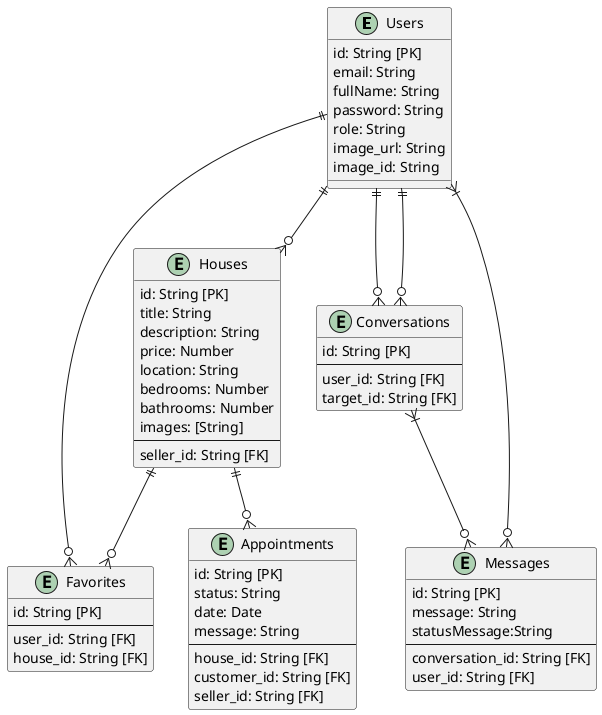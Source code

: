 @startuml Diagram

entity Users {
    id: String [PK]
    email: String
    fullName: String
    password: String
    role: String
    image_url: String
    image_id: String
}

entity Houses {
    id: String [PK]
    title: String
    description: String
    price: Number
    location: String
    ' location: {
    '     address: String
    '     city: String
    '     state: String
    '     zipCode: string
    '     coordinates: {
    '         latitude: Number
    '         longitude: Number
    '     }
    ' }
    bedrooms: Number
    bathrooms: Number
    images: [String]
    --
    seller_id: String [FK]
}

entity Favorites {
    id: String [PK]
    --
    user_id: String [FK]
    house_id: String [FK]
}

entity Appointments {
    id: String [PK]
    status: String
    date: Date
    message: String
    --
    house_id: String [FK]
    customer_id: String [FK]
    seller_id: String [FK]
}

entity Conversations {
    id: String [PK]
    --
    user_id: String [FK]
    target_id: String [FK]
}

entity Messages {
    id: String [PK]
    message: String
    statusMessage:String
    --
    conversation_id: String [FK]
    user_id: String [FK]
}

Users ||--o{ Favorites
Users ||--o{ Houses
Users }|--o{ Messages
Users ||--o{ Conversations
Users ||--o{ Conversations

Houses ||--o{ Favorites
Houses ||--o{ Appointments

Conversations }|--o{ Messages

@enduml